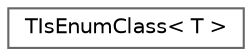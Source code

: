 digraph "Graphical Class Hierarchy"
{
 // INTERACTIVE_SVG=YES
 // LATEX_PDF_SIZE
  bgcolor="transparent";
  edge [fontname=Helvetica,fontsize=10,labelfontname=Helvetica,labelfontsize=10];
  node [fontname=Helvetica,fontsize=10,shape=box,height=0.2,width=0.4];
  rankdir="LR";
  Node0 [id="Node000000",label="TIsEnumClass\< T \>",height=0.2,width=0.4,color="grey40", fillcolor="white", style="filled",URL="$d6/d2f/structTIsEnumClass.html",tooltip="Traits class which tests if a type is arithmetic."];
}
